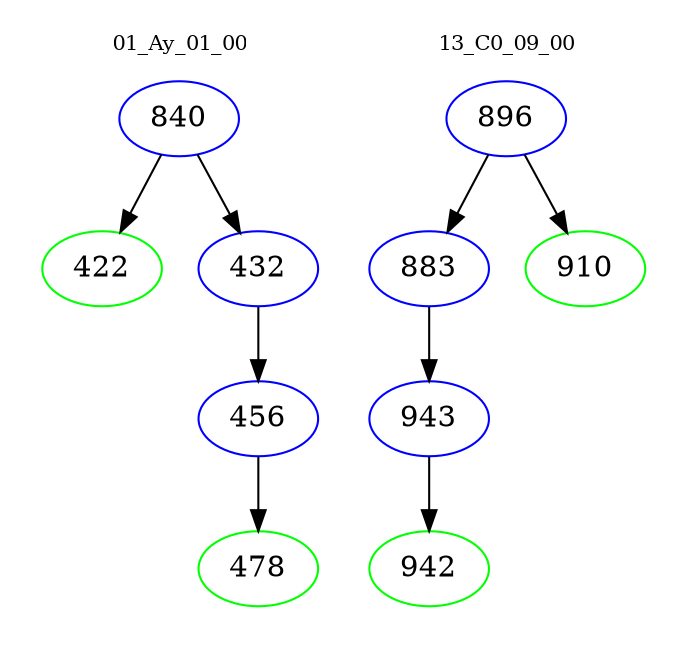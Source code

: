 digraph{
subgraph cluster_0 {
color = white
label = "01_Ay_01_00";
fontsize=10;
T0_840 [label="840", color="blue"]
T0_840 -> T0_422 [color="black"]
T0_422 [label="422", color="green"]
T0_840 -> T0_432 [color="black"]
T0_432 [label="432", color="blue"]
T0_432 -> T0_456 [color="black"]
T0_456 [label="456", color="blue"]
T0_456 -> T0_478 [color="black"]
T0_478 [label="478", color="green"]
}
subgraph cluster_1 {
color = white
label = "13_C0_09_00";
fontsize=10;
T1_896 [label="896", color="blue"]
T1_896 -> T1_883 [color="black"]
T1_883 [label="883", color="blue"]
T1_883 -> T1_943 [color="black"]
T1_943 [label="943", color="blue"]
T1_943 -> T1_942 [color="black"]
T1_942 [label="942", color="green"]
T1_896 -> T1_910 [color="black"]
T1_910 [label="910", color="green"]
}
}
